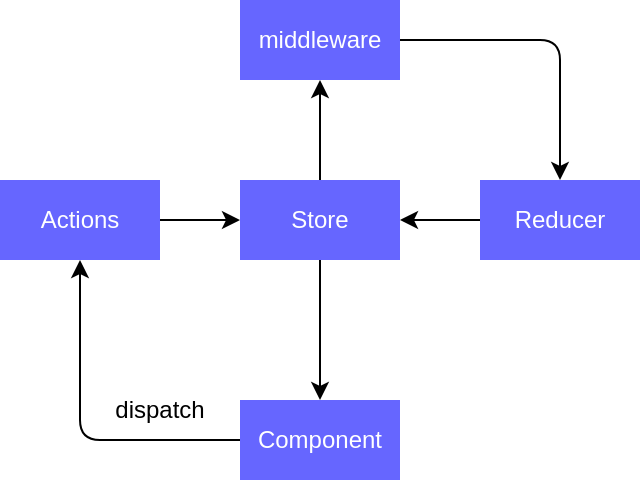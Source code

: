 <mxfile>
    <diagram id="t-a81ymocgi21AoAuz1d" name="第 1 页">
        <mxGraphModel dx="415" dy="353" grid="1" gridSize="10" guides="1" tooltips="1" connect="1" arrows="1" fold="1" page="1" pageScale="1" pageWidth="827" pageHeight="1169" background="#ffffff" math="0" shadow="0">
            <root>
                <mxCell id="0"/>
                <mxCell id="1" parent="0"/>
                <mxCell id="2" style="edgeStyle=orthogonalEdgeStyle;html=1;entryX=0;entryY=0.5;entryDx=0;entryDy=0;strokeColor=#000000;" parent="1" source="3" target="5" edge="1">
                    <mxGeometry relative="1" as="geometry"/>
                </mxCell>
                <mxCell id="3" value="&lt;font color=&quot;#ffffff&quot;&gt;Actions&lt;/font&gt;" style="rounded=0;whiteSpace=wrap;html=1;fillColor=#6666FF;strokeColor=none;" parent="1" vertex="1">
                    <mxGeometry x="220" y="140" width="80" height="40" as="geometry"/>
                </mxCell>
                <mxCell id="13" style="edgeStyle=none;html=1;entryX=0.5;entryY=0;entryDx=0;entryDy=0;strokeColor=#000000;" parent="1" source="5" target="10" edge="1">
                    <mxGeometry relative="1" as="geometry"/>
                </mxCell>
                <mxCell id="16" style="edgeStyle=none;html=1;entryX=0.5;entryY=1;entryDx=0;entryDy=0;strokeColor=#000000;" edge="1" parent="1" source="5" target="15">
                    <mxGeometry relative="1" as="geometry"/>
                </mxCell>
                <mxCell id="5" value="&lt;font color=&quot;#ffffff&quot;&gt;Store&lt;/font&gt;" style="rounded=0;whiteSpace=wrap;html=1;fillColor=#6666FF;strokeColor=none;" parent="1" vertex="1">
                    <mxGeometry x="340" y="140" width="80" height="40" as="geometry"/>
                </mxCell>
                <mxCell id="14" style="edgeStyle=none;html=1;strokeColor=#000000;entryX=1;entryY=0.5;entryDx=0;entryDy=0;exitX=0;exitY=0.5;exitDx=0;exitDy=0;" parent="1" target="5" edge="1" source="7">
                    <mxGeometry relative="1" as="geometry">
                        <mxPoint x="460" y="170" as="sourcePoint"/>
                    </mxGeometry>
                </mxCell>
                <mxCell id="7" value="&lt;font color=&quot;#ffffff&quot;&gt;Reducer&lt;/font&gt;" style="rounded=0;whiteSpace=wrap;html=1;fillColor=#6666FF;strokeColor=none;" parent="1" vertex="1">
                    <mxGeometry x="460" y="140" width="80" height="40" as="geometry"/>
                </mxCell>
                <mxCell id="8" style="edgeStyle=orthogonalEdgeStyle;html=1;entryX=0.5;entryY=1;entryDx=0;entryDy=0;strokeColor=#000000;" parent="1" source="10" target="3" edge="1">
                    <mxGeometry relative="1" as="geometry"/>
                </mxCell>
                <mxCell id="10" value="&lt;font color=&quot;#ffffff&quot;&gt;Component&lt;/font&gt;" style="rounded=0;whiteSpace=wrap;html=1;fillColor=#6666FF;strokeColor=none;" parent="1" vertex="1">
                    <mxGeometry x="340" y="250" width="80" height="40" as="geometry"/>
                </mxCell>
                <mxCell id="11" value="dispatch" style="text;html=1;strokeColor=none;fillColor=none;align=center;verticalAlign=middle;whiteSpace=wrap;rounded=0;fontColor=#000000;" parent="1" vertex="1">
                    <mxGeometry x="270" y="240" width="60" height="30" as="geometry"/>
                </mxCell>
                <mxCell id="17" style="edgeStyle=orthogonalEdgeStyle;html=1;entryX=0.5;entryY=0;entryDx=0;entryDy=0;strokeColor=#000000;" edge="1" parent="1" source="15" target="7">
                    <mxGeometry relative="1" as="geometry"/>
                </mxCell>
                <mxCell id="15" value="&lt;font color=&quot;#ffffff&quot;&gt;middleware&lt;/font&gt;" style="rounded=0;whiteSpace=wrap;html=1;fillColor=#6666FF;strokeColor=none;" vertex="1" parent="1">
                    <mxGeometry x="340" y="50" width="80" height="40" as="geometry"/>
                </mxCell>
            </root>
        </mxGraphModel>
    </diagram>
</mxfile>